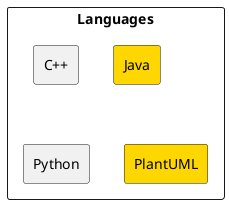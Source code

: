 {
  "sha1": "doom0b676dczhamt721qyycnsv7d69m",
  "insertion": {
    "when": "2024-08-17T04:40:56.577Z",
    "user": "dragondive"
  }
}
@startuml
!$data = {
    "highlight_color": "Gold",
    "items": [
        {
            "name": "C++",
            "is_highlighted": false
        },
        {
            "name": "Java",
            "is_highlighted": 1
        },
        {
            "name": "Python",
            "is_highlighted": 0
        },
        {
            "name": "PlantUML",
            "is_highlighted": true
        }
    ]
}

!$highlight_color = $data.highlight_color

rectangle Languages {
    !foreach $item in $data.items
        !if %boolval($item.is_highlighted) == %true()
            rectangle "$item.name" #$highlight_color
        !else
            rectangle "$item.name"
        !endif
    !endfor
}
@enduml
